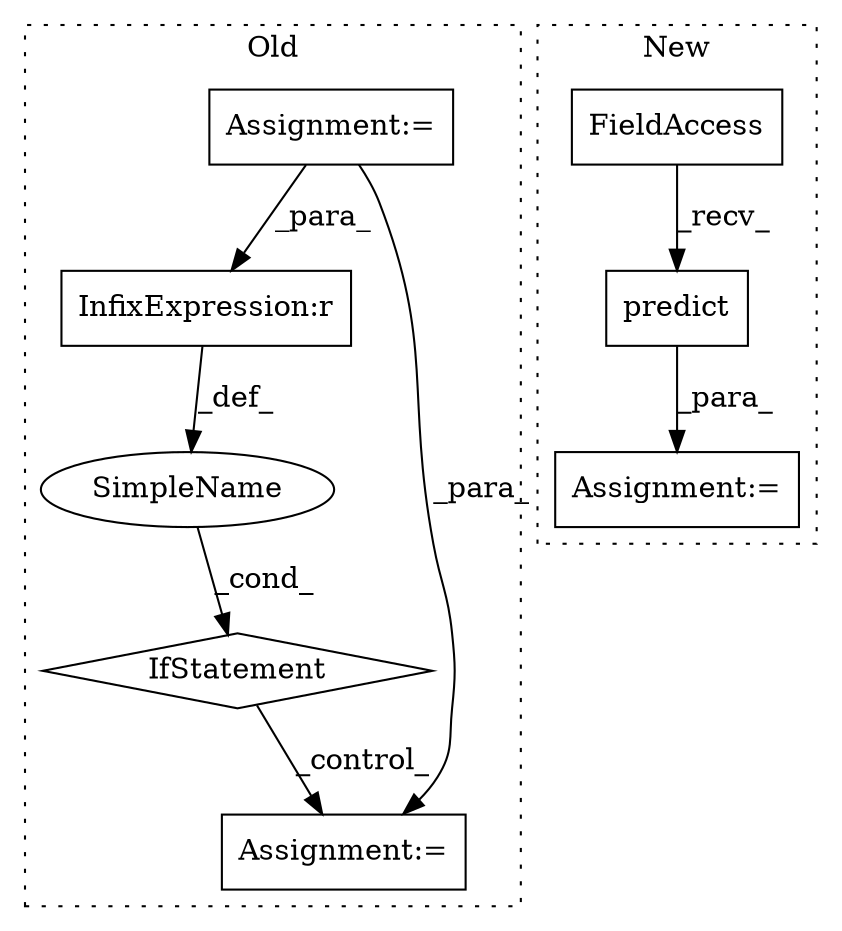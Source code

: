 digraph G {
subgraph cluster0 {
1 [label="IfStatement" a="25" s="2377,2400" l="4,2" shape="diamond"];
5 [label="InfixExpression:r" a="27" s="2395" l="4" shape="box"];
6 [label="Assignment:=" a="7" s="2413" l="1" shape="box"];
7 [label="SimpleName" a="42" s="" l="" shape="ellipse"];
8 [label="Assignment:=" a="7" s="2345" l="1" shape="box"];
label = "Old";
style="dotted";
}
subgraph cluster1 {
2 [label="predict" a="32" s="3802,3862" l="8,1" shape="box"];
3 [label="Assignment:=" a="7" s="3795" l="1" shape="box"];
4 [label="FieldAccess" a="22" s="3796" l="5" shape="box"];
label = "New";
style="dotted";
}
1 -> 6 [label="_control_"];
2 -> 3 [label="_para_"];
4 -> 2 [label="_recv_"];
5 -> 7 [label="_def_"];
7 -> 1 [label="_cond_"];
8 -> 6 [label="_para_"];
8 -> 5 [label="_para_"];
}